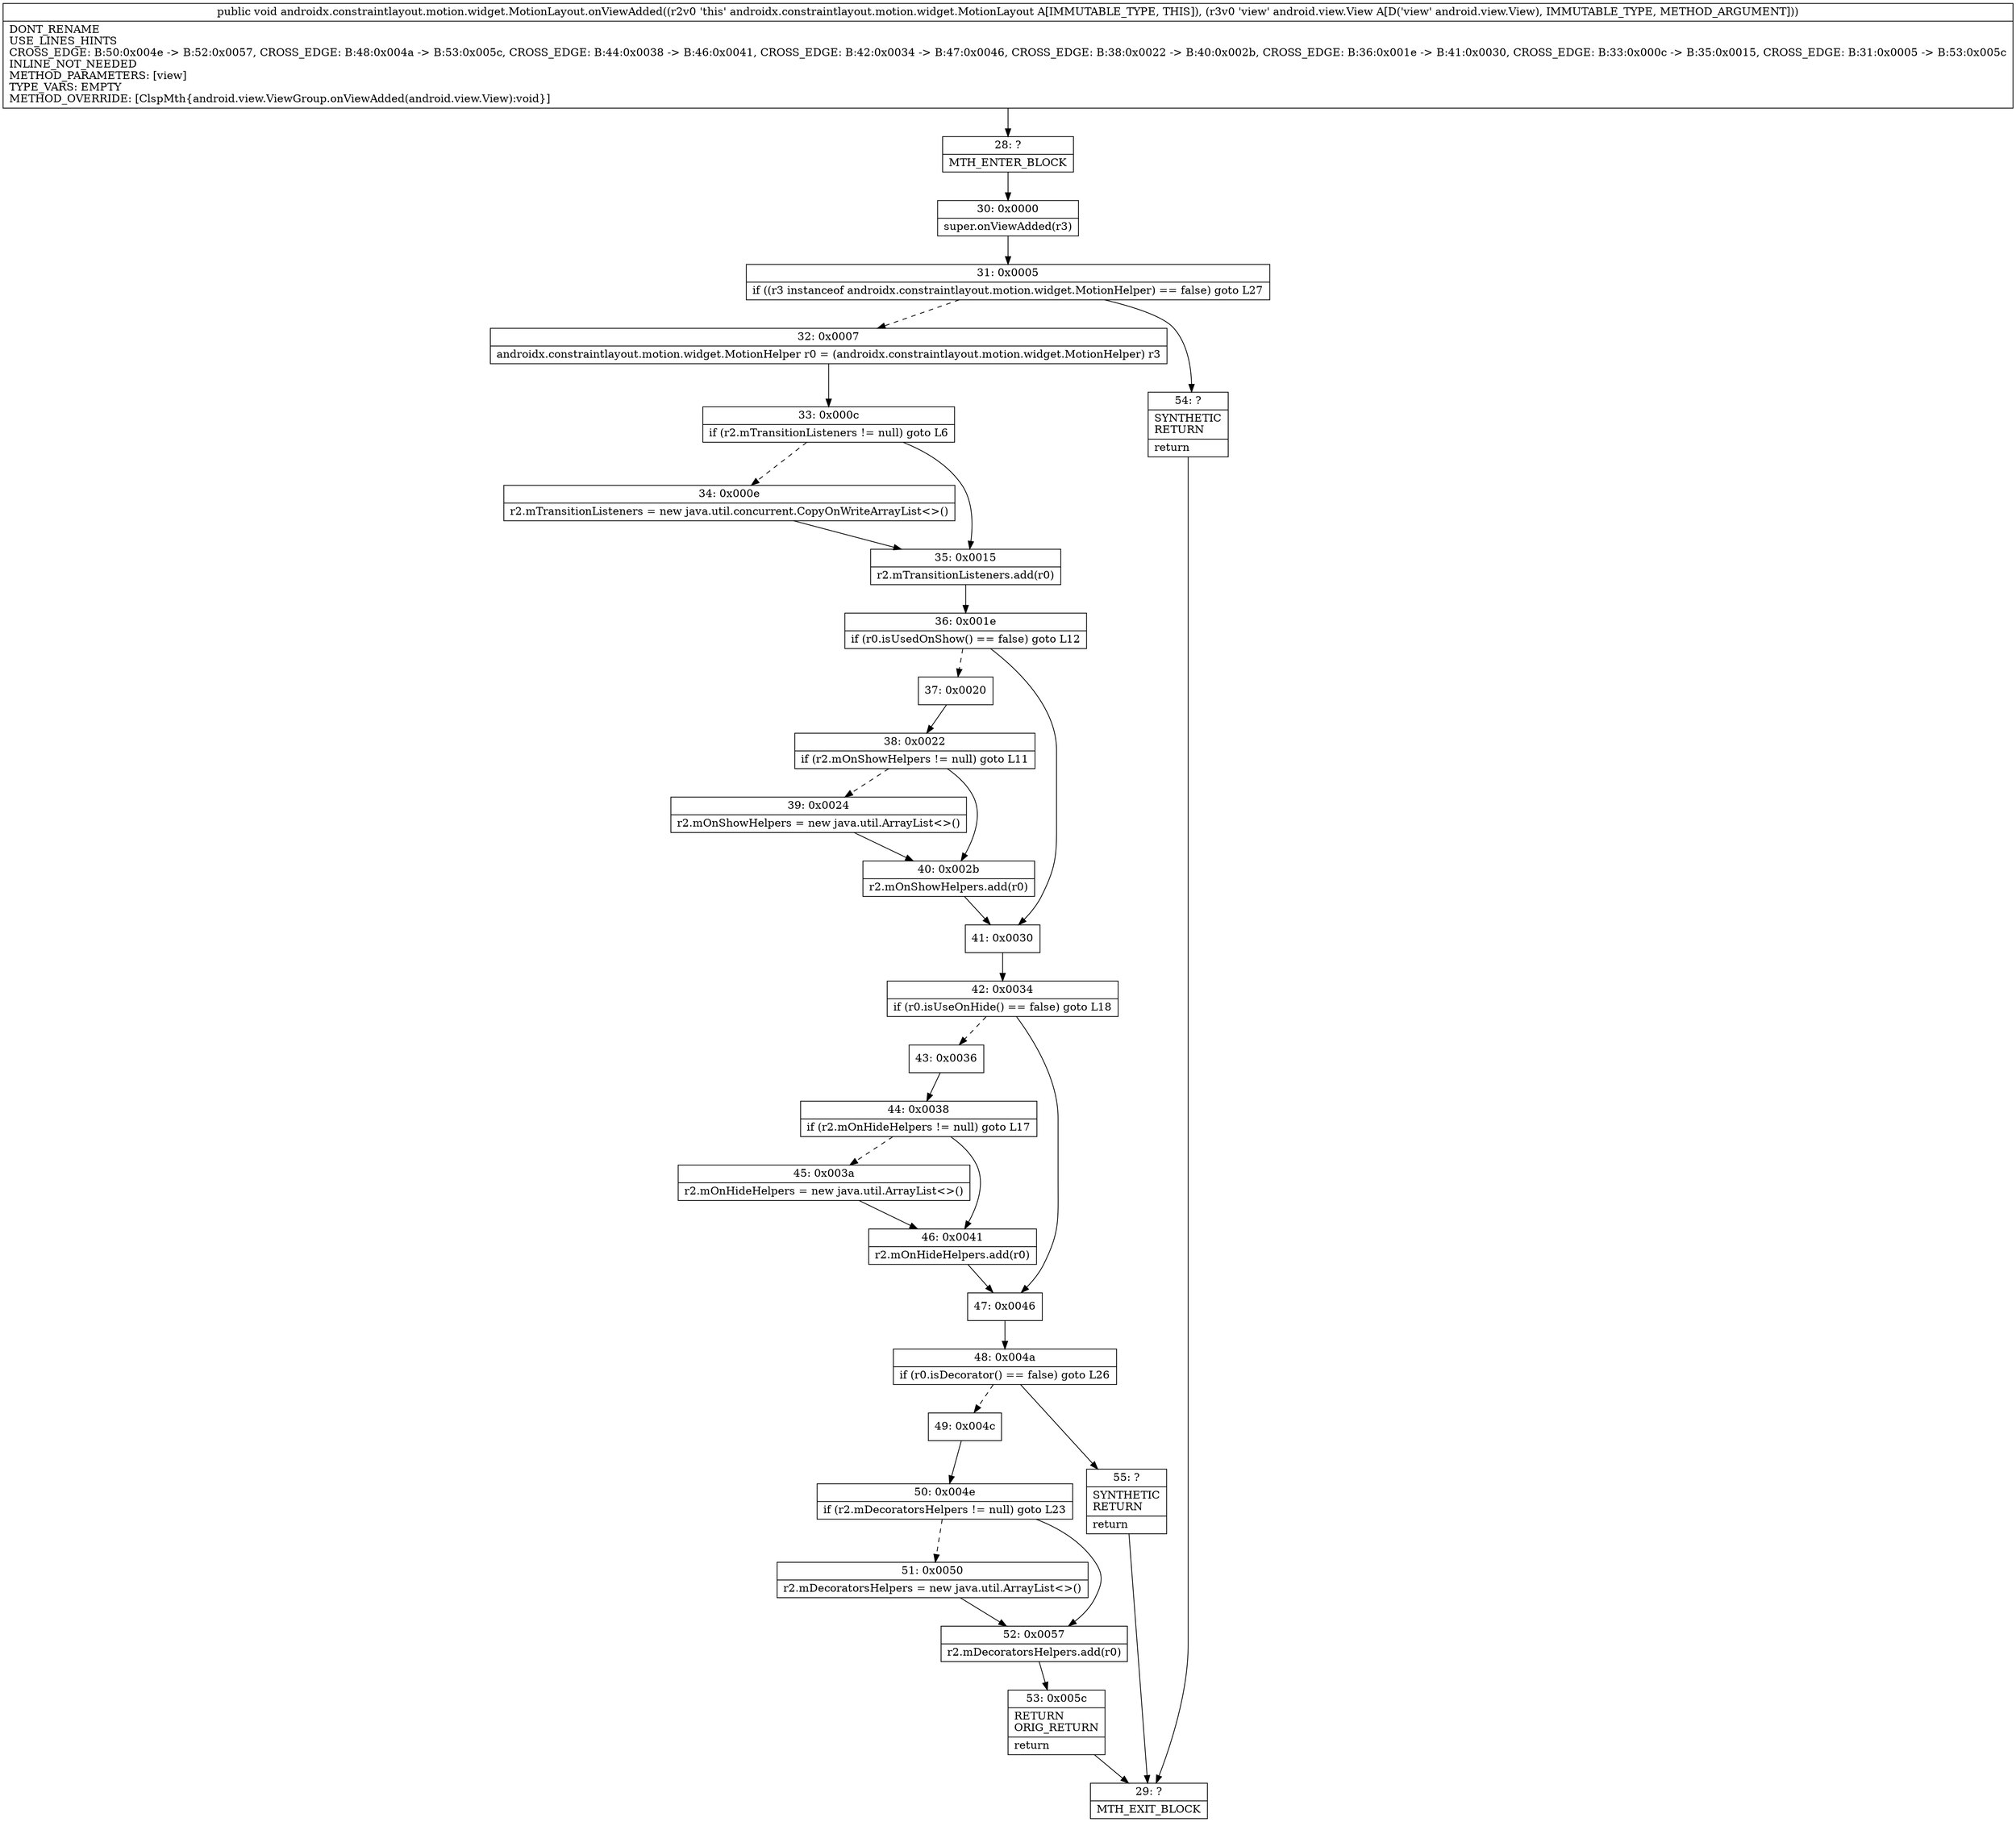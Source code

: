 digraph "CFG forandroidx.constraintlayout.motion.widget.MotionLayout.onViewAdded(Landroid\/view\/View;)V" {
Node_28 [shape=record,label="{28\:\ ?|MTH_ENTER_BLOCK\l}"];
Node_30 [shape=record,label="{30\:\ 0x0000|super.onViewAdded(r3)\l}"];
Node_31 [shape=record,label="{31\:\ 0x0005|if ((r3 instanceof androidx.constraintlayout.motion.widget.MotionHelper) == false) goto L27\l}"];
Node_32 [shape=record,label="{32\:\ 0x0007|androidx.constraintlayout.motion.widget.MotionHelper r0 = (androidx.constraintlayout.motion.widget.MotionHelper) r3\l}"];
Node_33 [shape=record,label="{33\:\ 0x000c|if (r2.mTransitionListeners != null) goto L6\l}"];
Node_34 [shape=record,label="{34\:\ 0x000e|r2.mTransitionListeners = new java.util.concurrent.CopyOnWriteArrayList\<\>()\l}"];
Node_35 [shape=record,label="{35\:\ 0x0015|r2.mTransitionListeners.add(r0)\l}"];
Node_36 [shape=record,label="{36\:\ 0x001e|if (r0.isUsedOnShow() == false) goto L12\l}"];
Node_37 [shape=record,label="{37\:\ 0x0020}"];
Node_38 [shape=record,label="{38\:\ 0x0022|if (r2.mOnShowHelpers != null) goto L11\l}"];
Node_39 [shape=record,label="{39\:\ 0x0024|r2.mOnShowHelpers = new java.util.ArrayList\<\>()\l}"];
Node_40 [shape=record,label="{40\:\ 0x002b|r2.mOnShowHelpers.add(r0)\l}"];
Node_41 [shape=record,label="{41\:\ 0x0030}"];
Node_42 [shape=record,label="{42\:\ 0x0034|if (r0.isUseOnHide() == false) goto L18\l}"];
Node_43 [shape=record,label="{43\:\ 0x0036}"];
Node_44 [shape=record,label="{44\:\ 0x0038|if (r2.mOnHideHelpers != null) goto L17\l}"];
Node_45 [shape=record,label="{45\:\ 0x003a|r2.mOnHideHelpers = new java.util.ArrayList\<\>()\l}"];
Node_46 [shape=record,label="{46\:\ 0x0041|r2.mOnHideHelpers.add(r0)\l}"];
Node_47 [shape=record,label="{47\:\ 0x0046}"];
Node_48 [shape=record,label="{48\:\ 0x004a|if (r0.isDecorator() == false) goto L26\l}"];
Node_49 [shape=record,label="{49\:\ 0x004c}"];
Node_50 [shape=record,label="{50\:\ 0x004e|if (r2.mDecoratorsHelpers != null) goto L23\l}"];
Node_51 [shape=record,label="{51\:\ 0x0050|r2.mDecoratorsHelpers = new java.util.ArrayList\<\>()\l}"];
Node_52 [shape=record,label="{52\:\ 0x0057|r2.mDecoratorsHelpers.add(r0)\l}"];
Node_53 [shape=record,label="{53\:\ 0x005c|RETURN\lORIG_RETURN\l|return\l}"];
Node_29 [shape=record,label="{29\:\ ?|MTH_EXIT_BLOCK\l}"];
Node_55 [shape=record,label="{55\:\ ?|SYNTHETIC\lRETURN\l|return\l}"];
Node_54 [shape=record,label="{54\:\ ?|SYNTHETIC\lRETURN\l|return\l}"];
MethodNode[shape=record,label="{public void androidx.constraintlayout.motion.widget.MotionLayout.onViewAdded((r2v0 'this' androidx.constraintlayout.motion.widget.MotionLayout A[IMMUTABLE_TYPE, THIS]), (r3v0 'view' android.view.View A[D('view' android.view.View), IMMUTABLE_TYPE, METHOD_ARGUMENT]))  | DONT_RENAME\lUSE_LINES_HINTS\lCROSS_EDGE: B:50:0x004e \-\> B:52:0x0057, CROSS_EDGE: B:48:0x004a \-\> B:53:0x005c, CROSS_EDGE: B:44:0x0038 \-\> B:46:0x0041, CROSS_EDGE: B:42:0x0034 \-\> B:47:0x0046, CROSS_EDGE: B:38:0x0022 \-\> B:40:0x002b, CROSS_EDGE: B:36:0x001e \-\> B:41:0x0030, CROSS_EDGE: B:33:0x000c \-\> B:35:0x0015, CROSS_EDGE: B:31:0x0005 \-\> B:53:0x005c\lINLINE_NOT_NEEDED\lMETHOD_PARAMETERS: [view]\lTYPE_VARS: EMPTY\lMETHOD_OVERRIDE: [ClspMth\{android.view.ViewGroup.onViewAdded(android.view.View):void\}]\l}"];
MethodNode -> Node_28;Node_28 -> Node_30;
Node_30 -> Node_31;
Node_31 -> Node_32[style=dashed];
Node_31 -> Node_54;
Node_32 -> Node_33;
Node_33 -> Node_34[style=dashed];
Node_33 -> Node_35;
Node_34 -> Node_35;
Node_35 -> Node_36;
Node_36 -> Node_37[style=dashed];
Node_36 -> Node_41;
Node_37 -> Node_38;
Node_38 -> Node_39[style=dashed];
Node_38 -> Node_40;
Node_39 -> Node_40;
Node_40 -> Node_41;
Node_41 -> Node_42;
Node_42 -> Node_43[style=dashed];
Node_42 -> Node_47;
Node_43 -> Node_44;
Node_44 -> Node_45[style=dashed];
Node_44 -> Node_46;
Node_45 -> Node_46;
Node_46 -> Node_47;
Node_47 -> Node_48;
Node_48 -> Node_49[style=dashed];
Node_48 -> Node_55;
Node_49 -> Node_50;
Node_50 -> Node_51[style=dashed];
Node_50 -> Node_52;
Node_51 -> Node_52;
Node_52 -> Node_53;
Node_53 -> Node_29;
Node_55 -> Node_29;
Node_54 -> Node_29;
}

